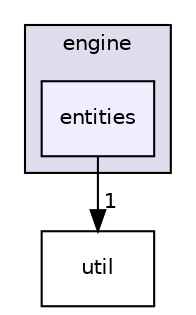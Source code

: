 digraph "src/engine/entities" {
  compound=true
  node [ fontsize="10", fontname="Helvetica"];
  edge [ labelfontsize="10", labelfontname="Helvetica"];
  subgraph clusterdir_2052808828190f934b76e979ee65af8a {
    graph [ bgcolor="#ddddee", pencolor="black", label="engine" fontname="Helvetica", fontsize="10", URL="dir_2052808828190f934b76e979ee65af8a.html"]
  dir_76f303675696e9020041db9c1af5c4ff [shape=box, label="entities", style="filled", fillcolor="#eeeeff", pencolor="black", URL="dir_76f303675696e9020041db9c1af5c4ff.html"];
  }
  dir_e8e9bf7d18dab0ad77df57a1421ae9cd [shape=box label="util" URL="dir_e8e9bf7d18dab0ad77df57a1421ae9cd.html"];
  dir_76f303675696e9020041db9c1af5c4ff->dir_e8e9bf7d18dab0ad77df57a1421ae9cd [headlabel="1", labeldistance=1.5 headhref="dir_000004_000005.html"];
}
